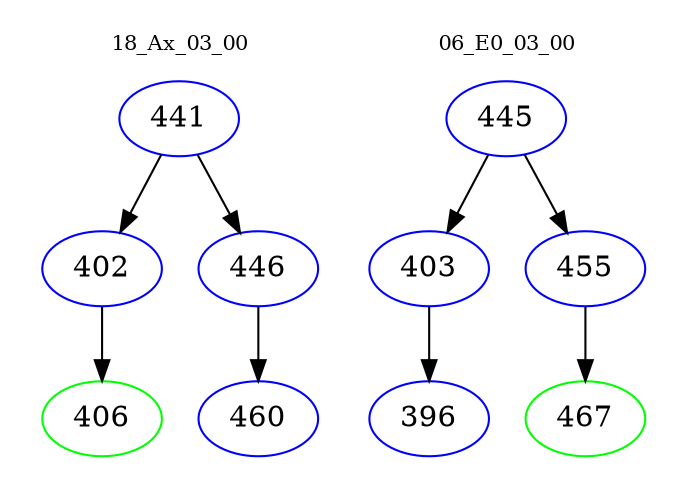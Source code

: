 digraph{
subgraph cluster_0 {
color = white
label = "18_Ax_03_00";
fontsize=10;
T0_441 [label="441", color="blue"]
T0_441 -> T0_402 [color="black"]
T0_402 [label="402", color="blue"]
T0_402 -> T0_406 [color="black"]
T0_406 [label="406", color="green"]
T0_441 -> T0_446 [color="black"]
T0_446 [label="446", color="blue"]
T0_446 -> T0_460 [color="black"]
T0_460 [label="460", color="blue"]
}
subgraph cluster_1 {
color = white
label = "06_E0_03_00";
fontsize=10;
T1_445 [label="445", color="blue"]
T1_445 -> T1_403 [color="black"]
T1_403 [label="403", color="blue"]
T1_403 -> T1_396 [color="black"]
T1_396 [label="396", color="blue"]
T1_445 -> T1_455 [color="black"]
T1_455 [label="455", color="blue"]
T1_455 -> T1_467 [color="black"]
T1_467 [label="467", color="green"]
}
}
